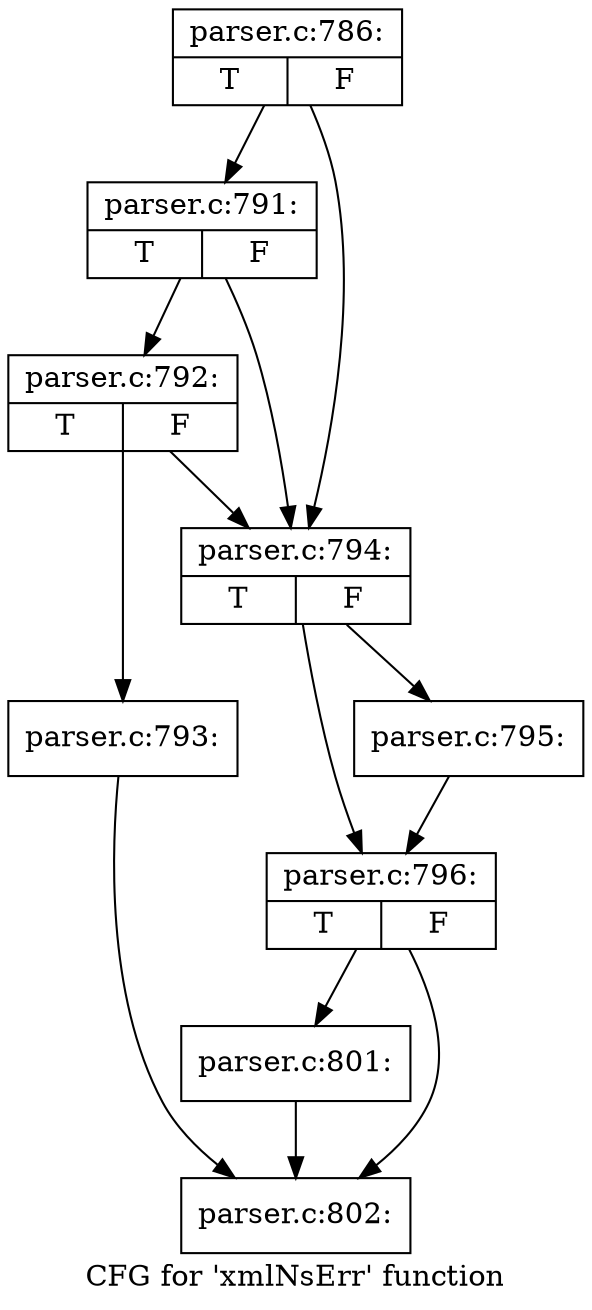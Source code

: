 digraph "CFG for 'xmlNsErr' function" {
	label="CFG for 'xmlNsErr' function";

	Node0x55d73bc88d10 [shape=record,label="{parser.c:786:|{<s0>T|<s1>F}}"];
	Node0x55d73bc88d10 -> Node0x55d73bc45de0;
	Node0x55d73bc88d10 -> Node0x55d73bc45d10;
	Node0x55d73bc45de0 [shape=record,label="{parser.c:791:|{<s0>T|<s1>F}}"];
	Node0x55d73bc45de0 -> Node0x55d73bc45d60;
	Node0x55d73bc45de0 -> Node0x55d73bc45d10;
	Node0x55d73bc45d60 [shape=record,label="{parser.c:792:|{<s0>T|<s1>F}}"];
	Node0x55d73bc45d60 -> Node0x55d73bc45cc0;
	Node0x55d73bc45d60 -> Node0x55d73bc45d10;
	Node0x55d73bc45cc0 [shape=record,label="{parser.c:793:}"];
	Node0x55d73bc45cc0 -> Node0x55d73bc474b0;
	Node0x55d73bc45d10 [shape=record,label="{parser.c:794:|{<s0>T|<s1>F}}"];
	Node0x55d73bc45d10 -> Node0x55d73bc46710;
	Node0x55d73bc45d10 -> Node0x55d73bc46760;
	Node0x55d73bc46710 [shape=record,label="{parser.c:795:}"];
	Node0x55d73bc46710 -> Node0x55d73bc46760;
	Node0x55d73bc46760 [shape=record,label="{parser.c:796:|{<s0>T|<s1>F}}"];
	Node0x55d73bc46760 -> Node0x55d73bc47460;
	Node0x55d73bc46760 -> Node0x55d73bc474b0;
	Node0x55d73bc47460 [shape=record,label="{parser.c:801:}"];
	Node0x55d73bc47460 -> Node0x55d73bc474b0;
	Node0x55d73bc474b0 [shape=record,label="{parser.c:802:}"];
}

